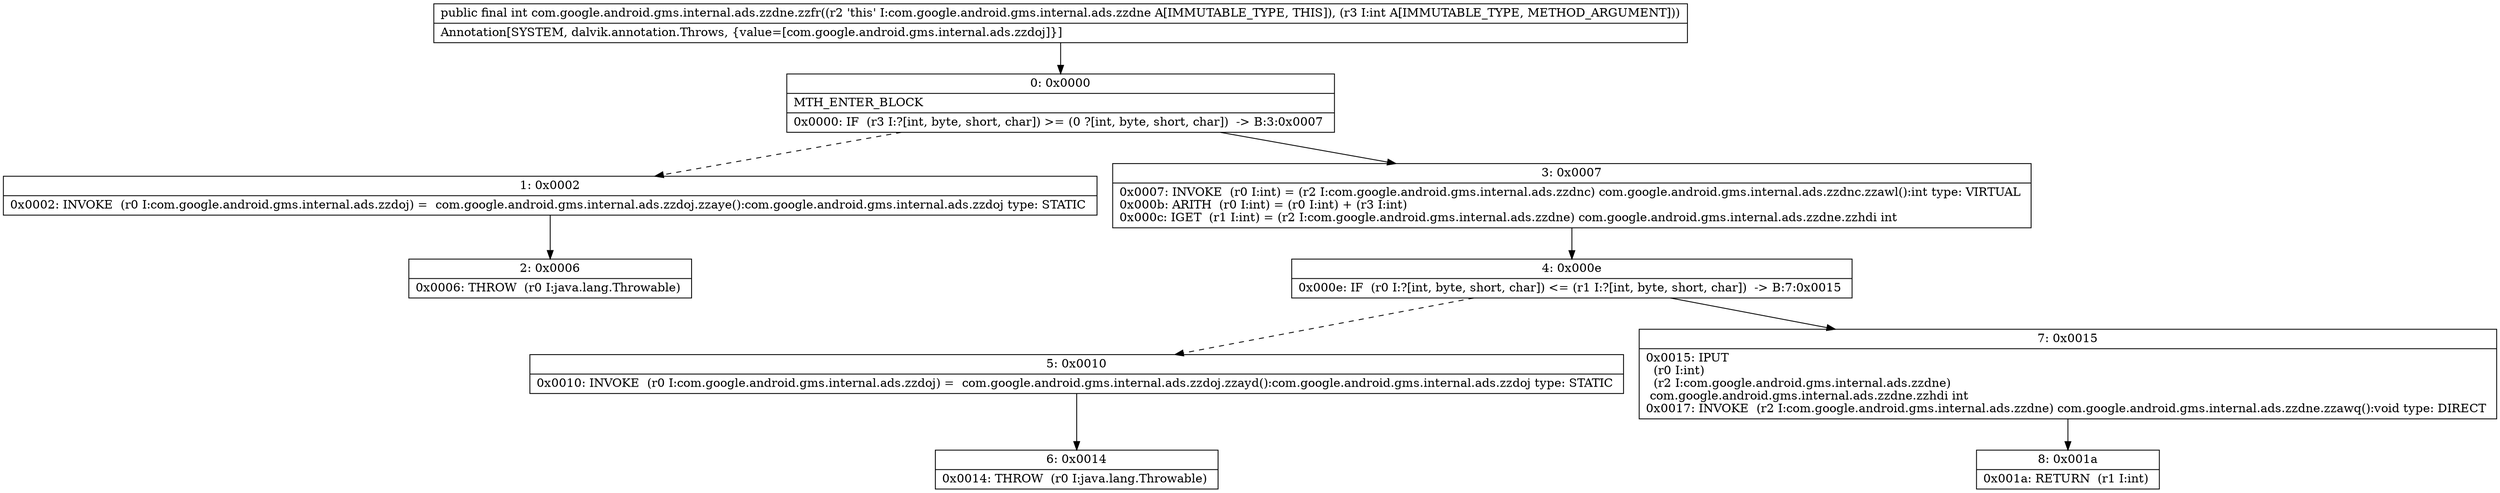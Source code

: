 digraph "CFG forcom.google.android.gms.internal.ads.zzdne.zzfr(I)I" {
Node_0 [shape=record,label="{0\:\ 0x0000|MTH_ENTER_BLOCK\l|0x0000: IF  (r3 I:?[int, byte, short, char]) \>= (0 ?[int, byte, short, char])  \-\> B:3:0x0007 \l}"];
Node_1 [shape=record,label="{1\:\ 0x0002|0x0002: INVOKE  (r0 I:com.google.android.gms.internal.ads.zzdoj) =  com.google.android.gms.internal.ads.zzdoj.zzaye():com.google.android.gms.internal.ads.zzdoj type: STATIC \l}"];
Node_2 [shape=record,label="{2\:\ 0x0006|0x0006: THROW  (r0 I:java.lang.Throwable) \l}"];
Node_3 [shape=record,label="{3\:\ 0x0007|0x0007: INVOKE  (r0 I:int) = (r2 I:com.google.android.gms.internal.ads.zzdnc) com.google.android.gms.internal.ads.zzdnc.zzawl():int type: VIRTUAL \l0x000b: ARITH  (r0 I:int) = (r0 I:int) + (r3 I:int) \l0x000c: IGET  (r1 I:int) = (r2 I:com.google.android.gms.internal.ads.zzdne) com.google.android.gms.internal.ads.zzdne.zzhdi int \l}"];
Node_4 [shape=record,label="{4\:\ 0x000e|0x000e: IF  (r0 I:?[int, byte, short, char]) \<= (r1 I:?[int, byte, short, char])  \-\> B:7:0x0015 \l}"];
Node_5 [shape=record,label="{5\:\ 0x0010|0x0010: INVOKE  (r0 I:com.google.android.gms.internal.ads.zzdoj) =  com.google.android.gms.internal.ads.zzdoj.zzayd():com.google.android.gms.internal.ads.zzdoj type: STATIC \l}"];
Node_6 [shape=record,label="{6\:\ 0x0014|0x0014: THROW  (r0 I:java.lang.Throwable) \l}"];
Node_7 [shape=record,label="{7\:\ 0x0015|0x0015: IPUT  \l  (r0 I:int)\l  (r2 I:com.google.android.gms.internal.ads.zzdne)\l com.google.android.gms.internal.ads.zzdne.zzhdi int \l0x0017: INVOKE  (r2 I:com.google.android.gms.internal.ads.zzdne) com.google.android.gms.internal.ads.zzdne.zzawq():void type: DIRECT \l}"];
Node_8 [shape=record,label="{8\:\ 0x001a|0x001a: RETURN  (r1 I:int) \l}"];
MethodNode[shape=record,label="{public final int com.google.android.gms.internal.ads.zzdne.zzfr((r2 'this' I:com.google.android.gms.internal.ads.zzdne A[IMMUTABLE_TYPE, THIS]), (r3 I:int A[IMMUTABLE_TYPE, METHOD_ARGUMENT]))  | Annotation[SYSTEM, dalvik.annotation.Throws, \{value=[com.google.android.gms.internal.ads.zzdoj]\}]\l}"];
MethodNode -> Node_0;
Node_0 -> Node_1[style=dashed];
Node_0 -> Node_3;
Node_1 -> Node_2;
Node_3 -> Node_4;
Node_4 -> Node_5[style=dashed];
Node_4 -> Node_7;
Node_5 -> Node_6;
Node_7 -> Node_8;
}

